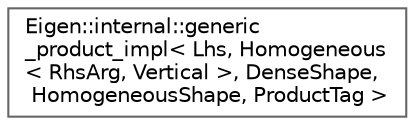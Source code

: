 digraph "Graphical Class Hierarchy"
{
 // LATEX_PDF_SIZE
  bgcolor="transparent";
  edge [fontname=Helvetica,fontsize=10,labelfontname=Helvetica,labelfontsize=10];
  node [fontname=Helvetica,fontsize=10,shape=box,height=0.2,width=0.4];
  rankdir="LR";
  Node0 [id="Node000000",label="Eigen::internal::generic\l_product_impl\< Lhs, Homogeneous\l\< RhsArg, Vertical \>, DenseShape,\l HomogeneousShape, ProductTag \>",height=0.2,width=0.4,color="grey40", fillcolor="white", style="filled",URL="$structEigen_1_1internal_1_1generic__product__impl_3_01Lhs_00_01Homogeneous_3_01RhsArg_00_01Vertifd36755d184ac0cba223425cc123a06c.html",tooltip=" "];
}
